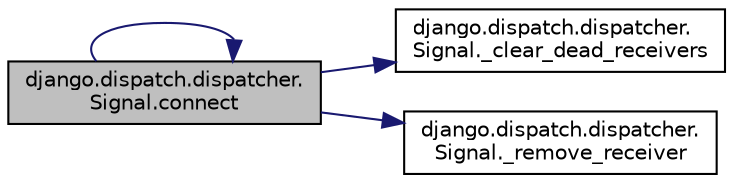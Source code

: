 digraph "django.dispatch.dispatcher.Signal.connect"
{
 // LATEX_PDF_SIZE
  edge [fontname="Helvetica",fontsize="10",labelfontname="Helvetica",labelfontsize="10"];
  node [fontname="Helvetica",fontsize="10",shape=record];
  rankdir="LR";
  Node1 [label="django.dispatch.dispatcher.\lSignal.connect",height=0.2,width=0.4,color="black", fillcolor="grey75", style="filled", fontcolor="black",tooltip=" "];
  Node1 -> Node2 [color="midnightblue",fontsize="10",style="solid",fontname="Helvetica"];
  Node2 [label="django.dispatch.dispatcher.\lSignal._clear_dead_receivers",height=0.2,width=0.4,color="black", fillcolor="white", style="filled",URL="$d0/d86/classdjango_1_1dispatch_1_1dispatcher_1_1_signal.html#af4a3308ea1683ab8298ed907b9ad05d8",tooltip=" "];
  Node1 -> Node3 [color="midnightblue",fontsize="10",style="solid",fontname="Helvetica"];
  Node3 [label="django.dispatch.dispatcher.\lSignal._remove_receiver",height=0.2,width=0.4,color="black", fillcolor="white", style="filled",URL="$d0/d86/classdjango_1_1dispatch_1_1dispatcher_1_1_signal.html#a2a4993b7f620a2dc72da923dbcd79f9c",tooltip=" "];
  Node1 -> Node1 [color="midnightblue",fontsize="10",style="solid",fontname="Helvetica"];
}
